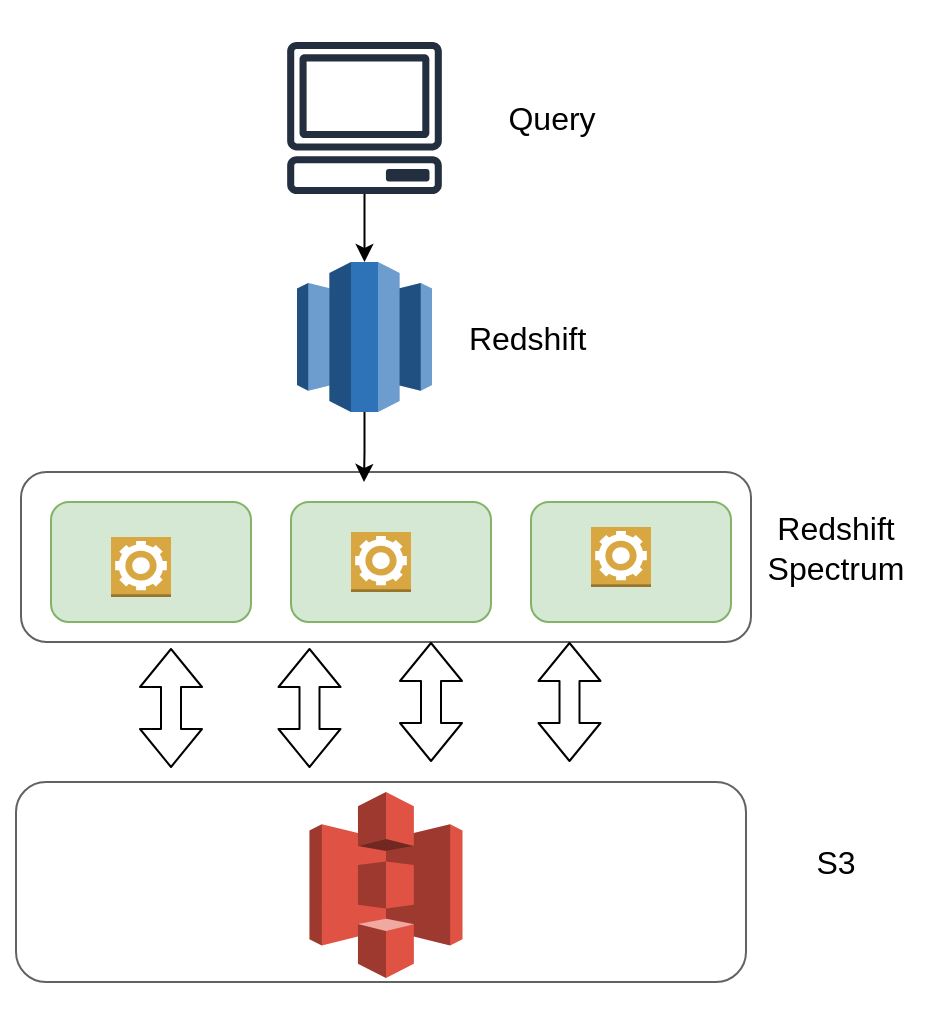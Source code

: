 <mxfile version="12.9.9" type="device"><diagram id="lTrpSe_SfNnOyp6GhTZZ" name="Page-1"><mxGraphModel dx="1106" dy="808" grid="1" gridSize="10" guides="1" tooltips="1" connect="1" arrows="1" fold="1" page="1" pageScale="1" pageWidth="1654" pageHeight="1169" math="0" shadow="0"><root><mxCell id="0"/><mxCell id="1" parent="0"/><mxCell id="tcZFUc5e3ohq0Pu9CYZt-1" value="" style="rounded=0;whiteSpace=wrap;html=1;strokeColor=#FFFFFF;" parent="1" vertex="1"><mxGeometry x="302.5" y="240" width="467.5" height="510" as="geometry"/></mxCell><mxCell id="sT6L8pLtSL3GCbjC918l-19" value="" style="rounded=1;whiteSpace=wrap;html=1;strokeColor=#636260;fontSize=16;" vertex="1" parent="1"><mxGeometry x="310" y="630" width="365" height="100" as="geometry"/></mxCell><mxCell id="sT6L8pLtSL3GCbjC918l-16" value="" style="rounded=1;whiteSpace=wrap;html=1;strokeColor=#636260;fontSize=16;" vertex="1" parent="1"><mxGeometry x="312.5" y="475" width="365" height="85" as="geometry"/></mxCell><mxCell id="sT6L8pLtSL3GCbjC918l-26" value="" style="edgeStyle=orthogonalEdgeStyle;rounded=0;orthogonalLoop=1;jettySize=auto;html=1;fontSize=16;" edge="1" parent="1" source="sT6L8pLtSL3GCbjC918l-5"><mxGeometry relative="1" as="geometry"><mxPoint x="484" y="480" as="targetPoint"/></mxGeometry></mxCell><mxCell id="sT6L8pLtSL3GCbjC918l-5" value="" style="outlineConnect=0;dashed=0;verticalLabelPosition=bottom;verticalAlign=top;align=center;html=1;shape=mxgraph.aws3.redshift;fillColor=#2E73B8;gradientColor=none;strokeColor=#FEFFFA;fontSize=16;" vertex="1" parent="1"><mxGeometry x="450.5" y="370" width="67.5" height="75" as="geometry"/></mxCell><mxCell id="sT6L8pLtSL3GCbjC918l-6" value="" style="rounded=1;whiteSpace=wrap;html=1;strokeColor=#82b366;fontSize=16;fillColor=#d5e8d4;" vertex="1" parent="1"><mxGeometry x="327.5" y="490" width="100" height="60" as="geometry"/></mxCell><mxCell id="sT6L8pLtSL3GCbjC918l-7" value="" style="rounded=1;whiteSpace=wrap;html=1;strokeColor=#82b366;fontSize=16;fillColor=#d5e8d4;" vertex="1" parent="1"><mxGeometry x="567.5" y="490" width="100" height="60" as="geometry"/></mxCell><mxCell id="sT6L8pLtSL3GCbjC918l-8" value="" style="rounded=1;whiteSpace=wrap;html=1;strokeColor=#82b366;fontSize=16;fillColor=#d5e8d4;" vertex="1" parent="1"><mxGeometry x="447.5" y="490" width="100" height="60" as="geometry"/></mxCell><mxCell id="sT6L8pLtSL3GCbjC918l-9" value="" style="outlineConnect=0;dashed=0;verticalLabelPosition=bottom;verticalAlign=top;align=center;html=1;shape=mxgraph.aws3.worker;fillColor=#D9A741;gradientColor=none;strokeColor=#636260;fontSize=16;" vertex="1" parent="1"><mxGeometry x="357.5" y="507.5" width="30" height="30" as="geometry"/></mxCell><mxCell id="sT6L8pLtSL3GCbjC918l-11" value="" style="outlineConnect=0;dashed=0;verticalLabelPosition=bottom;verticalAlign=top;align=center;html=1;shape=mxgraph.aws3.worker;fillColor=#D9A741;gradientColor=none;strokeColor=#636260;fontSize=16;" vertex="1" parent="1"><mxGeometry x="597.5" y="502.5" width="30" height="30" as="geometry"/></mxCell><mxCell id="sT6L8pLtSL3GCbjC918l-12" value="" style="outlineConnect=0;dashed=0;verticalLabelPosition=bottom;verticalAlign=top;align=center;html=1;shape=mxgraph.aws3.worker;fillColor=#D9A741;gradientColor=none;strokeColor=#636260;fontSize=16;" vertex="1" parent="1"><mxGeometry x="477.5" y="505" width="30" height="30" as="geometry"/></mxCell><mxCell id="sT6L8pLtSL3GCbjC918l-13" value="" style="outlineConnect=0;dashed=0;verticalLabelPosition=bottom;verticalAlign=top;align=center;html=1;shape=mxgraph.aws3.s3;fillColor=#E05243;gradientColor=none;strokeColor=#636260;fontSize=16;" vertex="1" parent="1"><mxGeometry x="456.75" y="635" width="76.5" height="93" as="geometry"/></mxCell><mxCell id="sT6L8pLtSL3GCbjC918l-15" value="" style="edgeStyle=orthogonalEdgeStyle;rounded=0;orthogonalLoop=1;jettySize=auto;html=1;fontSize=16;" edge="1" parent="1" source="sT6L8pLtSL3GCbjC918l-14" target="sT6L8pLtSL3GCbjC918l-5"><mxGeometry relative="1" as="geometry"/></mxCell><mxCell id="sT6L8pLtSL3GCbjC918l-14" value="" style="outlineConnect=0;fontColor=#232F3E;gradientColor=none;fillColor=#232F3E;strokeColor=none;dashed=0;verticalLabelPosition=bottom;verticalAlign=top;align=center;html=1;fontSize=12;fontStyle=0;aspect=fixed;pointerEvents=1;shape=mxgraph.aws4.client;" vertex="1" parent="1"><mxGeometry x="445.25" y="260" width="78" height="76" as="geometry"/></mxCell><mxCell id="sT6L8pLtSL3GCbjC918l-22" value="" style="shape=flexArrow;endArrow=classic;startArrow=classic;html=1;fontSize=16;" edge="1" parent="1"><mxGeometry width="50" height="50" relative="1" as="geometry"><mxPoint x="387.5" y="623" as="sourcePoint"/><mxPoint x="387.5" y="563" as="targetPoint"/></mxGeometry></mxCell><mxCell id="sT6L8pLtSL3GCbjC918l-23" value="" style="shape=flexArrow;endArrow=classic;startArrow=classic;html=1;fontSize=16;" edge="1" parent="1"><mxGeometry width="50" height="50" relative="1" as="geometry"><mxPoint x="456.75" y="623" as="sourcePoint"/><mxPoint x="456.75" y="563" as="targetPoint"/></mxGeometry></mxCell><mxCell id="sT6L8pLtSL3GCbjC918l-24" value="" style="shape=flexArrow;endArrow=classic;startArrow=classic;html=1;fontSize=16;" edge="1" parent="1"><mxGeometry width="50" height="50" relative="1" as="geometry"><mxPoint x="517.5" y="620" as="sourcePoint"/><mxPoint x="517.5" y="560" as="targetPoint"/></mxGeometry></mxCell><mxCell id="sT6L8pLtSL3GCbjC918l-25" value="" style="shape=flexArrow;endArrow=classic;startArrow=classic;html=1;fontSize=16;" edge="1" parent="1"><mxGeometry width="50" height="50" relative="1" as="geometry"><mxPoint x="586.75" y="620" as="sourcePoint"/><mxPoint x="586.75" y="560" as="targetPoint"/></mxGeometry></mxCell><mxCell id="sT6L8pLtSL3GCbjC918l-27" value="Redshift Spectrum" style="text;html=1;strokeColor=none;fillColor=none;align=center;verticalAlign=middle;whiteSpace=wrap;rounded=0;fontSize=16;" vertex="1" parent="1"><mxGeometry x="700" y="502.5" width="40" height="20" as="geometry"/></mxCell><mxCell id="sT6L8pLtSL3GCbjC918l-28" value="S3" style="text;html=1;strokeColor=none;fillColor=none;align=center;verticalAlign=middle;whiteSpace=wrap;rounded=0;fontSize=16;" vertex="1" parent="1"><mxGeometry x="700" y="660" width="40" height="20" as="geometry"/></mxCell><mxCell id="sT6L8pLtSL3GCbjC918l-29" value="Redshift&amp;nbsp;" style="text;html=1;strokeColor=none;fillColor=none;align=center;verticalAlign=middle;whiteSpace=wrap;rounded=0;fontSize=16;" vertex="1" parent="1"><mxGeometry x="547.5" y="397.5" width="40" height="20" as="geometry"/></mxCell><mxCell id="sT6L8pLtSL3GCbjC918l-30" value="Query" style="text;html=1;strokeColor=none;fillColor=none;align=center;verticalAlign=middle;whiteSpace=wrap;rounded=0;fontSize=16;" vertex="1" parent="1"><mxGeometry x="557.5" y="288" width="40" height="20" as="geometry"/></mxCell></root></mxGraphModel></diagram></mxfile>